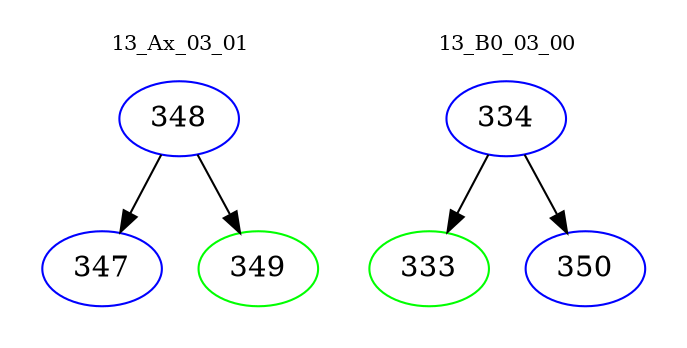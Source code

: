 digraph{
subgraph cluster_0 {
color = white
label = "13_Ax_03_01";
fontsize=10;
T0_348 [label="348", color="blue"]
T0_348 -> T0_347 [color="black"]
T0_347 [label="347", color="blue"]
T0_348 -> T0_349 [color="black"]
T0_349 [label="349", color="green"]
}
subgraph cluster_1 {
color = white
label = "13_B0_03_00";
fontsize=10;
T1_334 [label="334", color="blue"]
T1_334 -> T1_333 [color="black"]
T1_333 [label="333", color="green"]
T1_334 -> T1_350 [color="black"]
T1_350 [label="350", color="blue"]
}
}
